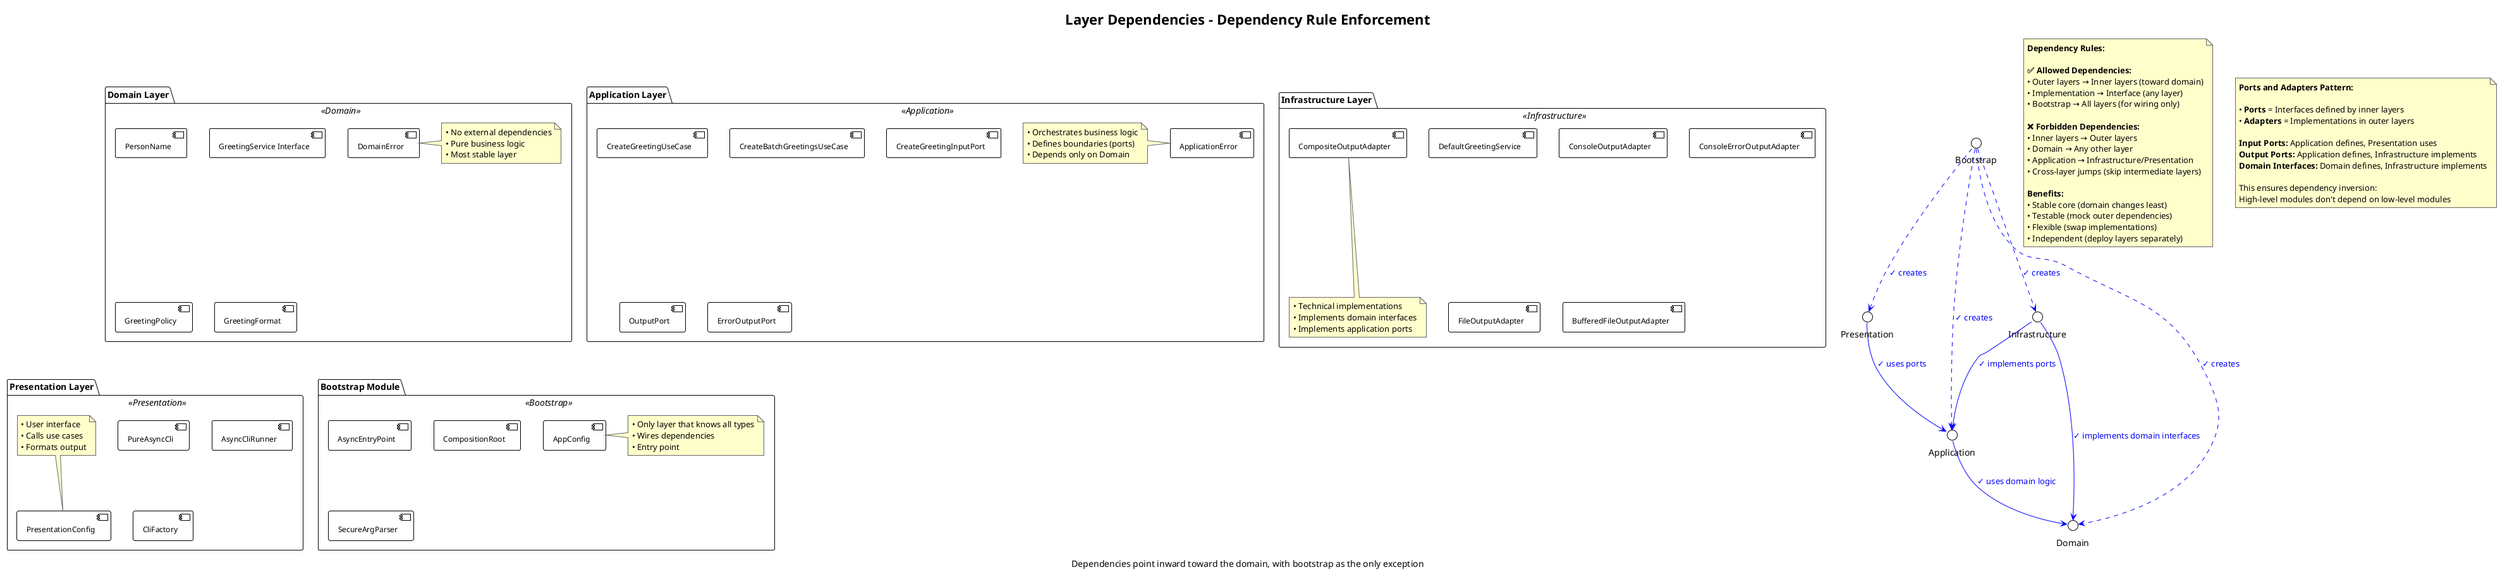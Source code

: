@startuml layer-dependencies
!theme plain
title Layer Dependencies - Dependency Rule Enforcement
caption Dependencies point inward toward the domain, with bootstrap as the only exception

skinparam component {
    BackgroundColor<<Domain>> #FFE5B4
    BackgroundColor<<Application>> #B4E5FF
    BackgroundColor<<Infrastructure>> #E5B4FF
    BackgroundColor<<Presentation>> #B4FFE5
    BackgroundColor<<Bootstrap>> #FFCCCC
    BorderColor Black
    FontSize 12
}

skinparam arrow {
    Color Blue
    FontColor Blue
}

skinparam note {
    BackgroundColor #FFFFCC
    BorderColor #666666
}

' Domain Layer (Center)
package "Domain Layer" <<Domain>> {
    [PersonName]
    [GreetingService Interface]
    [GreetingPolicy]
    [GreetingFormat]
    [DomainError]
    
    note right : • No external dependencies\n• Pure business logic\n• Most stable layer
}

' Application Layer
package "Application Layer" <<Application>> {
    [CreateGreetingUseCase]
    [CreateBatchGreetingsUseCase]
    [CreateGreetingInputPort]
    [OutputPort]
    [ErrorOutputPort]
    [ApplicationError]
    
    note left : • Orchestrates business logic\n• Defines boundaries (ports)\n• Depends only on Domain
}

' Infrastructure Layer
package "Infrastructure Layer" <<Infrastructure>> {
    [DefaultGreetingService]
    [ConsoleOutputAdapter]
    [ConsoleErrorOutputAdapter]
    [FileOutputAdapter]
    [BufferedFileOutputAdapter]
    [CompositeOutputAdapter]
    
    note bottom : • Technical implementations\n• Implements domain interfaces\n• Implements application ports
}

' Presentation Layer
package "Presentation Layer" <<Presentation>> {
    [PureAsyncCli]
    [AsyncCliRunner]
    [CliFactory]
    [PresentationConfig]
    
    note top : • User interface\n• Calls use cases\n• Formats output
}

' Bootstrap Layer (Special)
package "Bootstrap Module" <<Bootstrap>> {
    [AsyncEntryPoint]
    [CompositionRoot]
    [SecureArgParser]
    [AppConfig]
    
    note right : • Only layer that knows all types\n• Wires dependencies\n• Entry point
}

' Dependencies (allowed)
Presentation --> Application : ✓ uses ports
Application --> Domain : ✓ uses domain logic
Infrastructure --> Domain : ✓ implements domain interfaces
Infrastructure --> Application : ✓ implements ports

' Bootstrap dependencies (special case)
Bootstrap ..> Domain : ✓ creates
Bootstrap ..> Application : ✓ creates
Bootstrap ..> Infrastructure : ✓ creates
Bootstrap ..> Presentation : ✓ creates

' Forbidden dependencies (would be shown in red if they existed)
' Domain -[#Red]-> Application : ❌ FORBIDDEN
' Domain -[#Red]-> Infrastructure : ❌ FORBIDDEN
' Domain -[#Red]-> Presentation : ❌ FORBIDDEN
' Application -[#Red]-> Infrastructure : ❌ FORBIDDEN
' Application -[#Red]-> Presentation : ❌ FORBIDDEN

note as DependencyRules
    <b>Dependency Rules:</b>
    
    <b>✅ Allowed Dependencies:</b>
    • Outer layers → Inner layers (toward domain)
    • Implementation → Interface (any layer)
    • Bootstrap → All layers (for wiring only)
    
    <b>❌ Forbidden Dependencies:</b>
    • Inner layers → Outer layers
    • Domain → Any other layer
    • Application → Infrastructure/Presentation
    • Cross-layer jumps (skip intermediate layers)
    
    <b>Benefits:</b>
    • Stable core (domain changes least)
    • Testable (mock outer dependencies)
    • Flexible (swap implementations)
    • Independent (deploy layers separately)
end note

note as PortsAndAdapters
    <b>Ports and Adapters Pattern:</b>
    
    • <b>Ports</b> = Interfaces defined by inner layers
    • <b>Adapters</b> = Implementations in outer layers
    
    <b>Input Ports:</b> Application defines, Presentation uses
    <b>Output Ports:</b> Application defines, Infrastructure implements
    <b>Domain Interfaces:</b> Domain defines, Infrastructure implements
    
    This ensures dependency inversion:
    High-level modules don't depend on low-level modules
end note

@enduml
